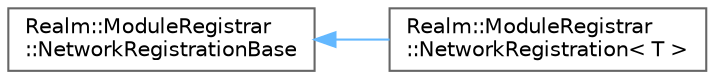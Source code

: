 digraph "Graphical Class Hierarchy"
{
 // LATEX_PDF_SIZE
  bgcolor="transparent";
  edge [fontname=Helvetica,fontsize=10,labelfontname=Helvetica,labelfontsize=10];
  node [fontname=Helvetica,fontsize=10,shape=box,height=0.2,width=0.4];
  rankdir="LR";
  Node0 [id="Node000000",label="Realm::ModuleRegistrar\l::NetworkRegistrationBase",height=0.2,width=0.4,color="grey40", fillcolor="white", style="filled",URL="$classRealm_1_1ModuleRegistrar_1_1NetworkRegistrationBase.html",tooltip=" "];
  Node0 -> Node1 [id="edge214_Node000000_Node000001",dir="back",color="steelblue1",style="solid",tooltip=" "];
  Node1 [id="Node000001",label="Realm::ModuleRegistrar\l::NetworkRegistration\< T \>",height=0.2,width=0.4,color="grey40", fillcolor="white", style="filled",URL="$classRealm_1_1ModuleRegistrar_1_1NetworkRegistration.html",tooltip=" "];
}

